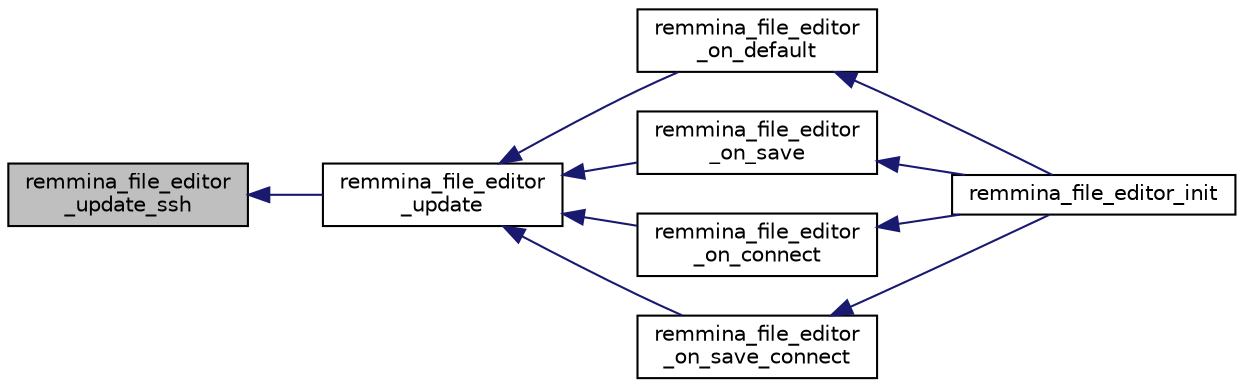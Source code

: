 digraph "remmina_file_editor_update_ssh"
{
  edge [fontname="Helvetica",fontsize="10",labelfontname="Helvetica",labelfontsize="10"];
  node [fontname="Helvetica",fontsize="10",shape=record];
  rankdir="LR";
  Node3915 [label="remmina_file_editor\l_update_ssh",height=0.2,width=0.4,color="black", fillcolor="grey75", style="filled", fontcolor="black"];
  Node3915 -> Node3916 [dir="back",color="midnightblue",fontsize="10",style="solid",fontname="Helvetica"];
  Node3916 [label="remmina_file_editor\l_update",height=0.2,width=0.4,color="black", fillcolor="white", style="filled",URL="$remmina__file__editor_8c.html#ab5583c8b2ff4cfa003d7bdc69cff0067"];
  Node3916 -> Node3917 [dir="back",color="midnightblue",fontsize="10",style="solid",fontname="Helvetica"];
  Node3917 [label="remmina_file_editor\l_on_default",height=0.2,width=0.4,color="black", fillcolor="white", style="filled",URL="$remmina__file__editor_8c.html#afcc5ee6fcd22686b716fbe595cb210a6"];
  Node3917 -> Node3918 [dir="back",color="midnightblue",fontsize="10",style="solid",fontname="Helvetica"];
  Node3918 [label="remmina_file_editor_init",height=0.2,width=0.4,color="black", fillcolor="white", style="filled",URL="$remmina__file__editor_8c.html#a9afd8d41c66f547320930eb331f3124d"];
  Node3916 -> Node3919 [dir="back",color="midnightblue",fontsize="10",style="solid",fontname="Helvetica"];
  Node3919 [label="remmina_file_editor\l_on_save",height=0.2,width=0.4,color="black", fillcolor="white", style="filled",URL="$remmina__file__editor_8c.html#ac2a5cf9cdcf640986e245eb04be9c4ad"];
  Node3919 -> Node3918 [dir="back",color="midnightblue",fontsize="10",style="solid",fontname="Helvetica"];
  Node3916 -> Node3920 [dir="back",color="midnightblue",fontsize="10",style="solid",fontname="Helvetica"];
  Node3920 [label="remmina_file_editor\l_on_connect",height=0.2,width=0.4,color="black", fillcolor="white", style="filled",URL="$remmina__file__editor_8c.html#a73b8581fd1fd77532b748d91a2951f25"];
  Node3920 -> Node3918 [dir="back",color="midnightblue",fontsize="10",style="solid",fontname="Helvetica"];
  Node3916 -> Node3921 [dir="back",color="midnightblue",fontsize="10",style="solid",fontname="Helvetica"];
  Node3921 [label="remmina_file_editor\l_on_save_connect",height=0.2,width=0.4,color="black", fillcolor="white", style="filled",URL="$remmina__file__editor_8c.html#a57224f3f69f04f398de563b71be6b18e"];
  Node3921 -> Node3918 [dir="back",color="midnightblue",fontsize="10",style="solid",fontname="Helvetica"];
}
